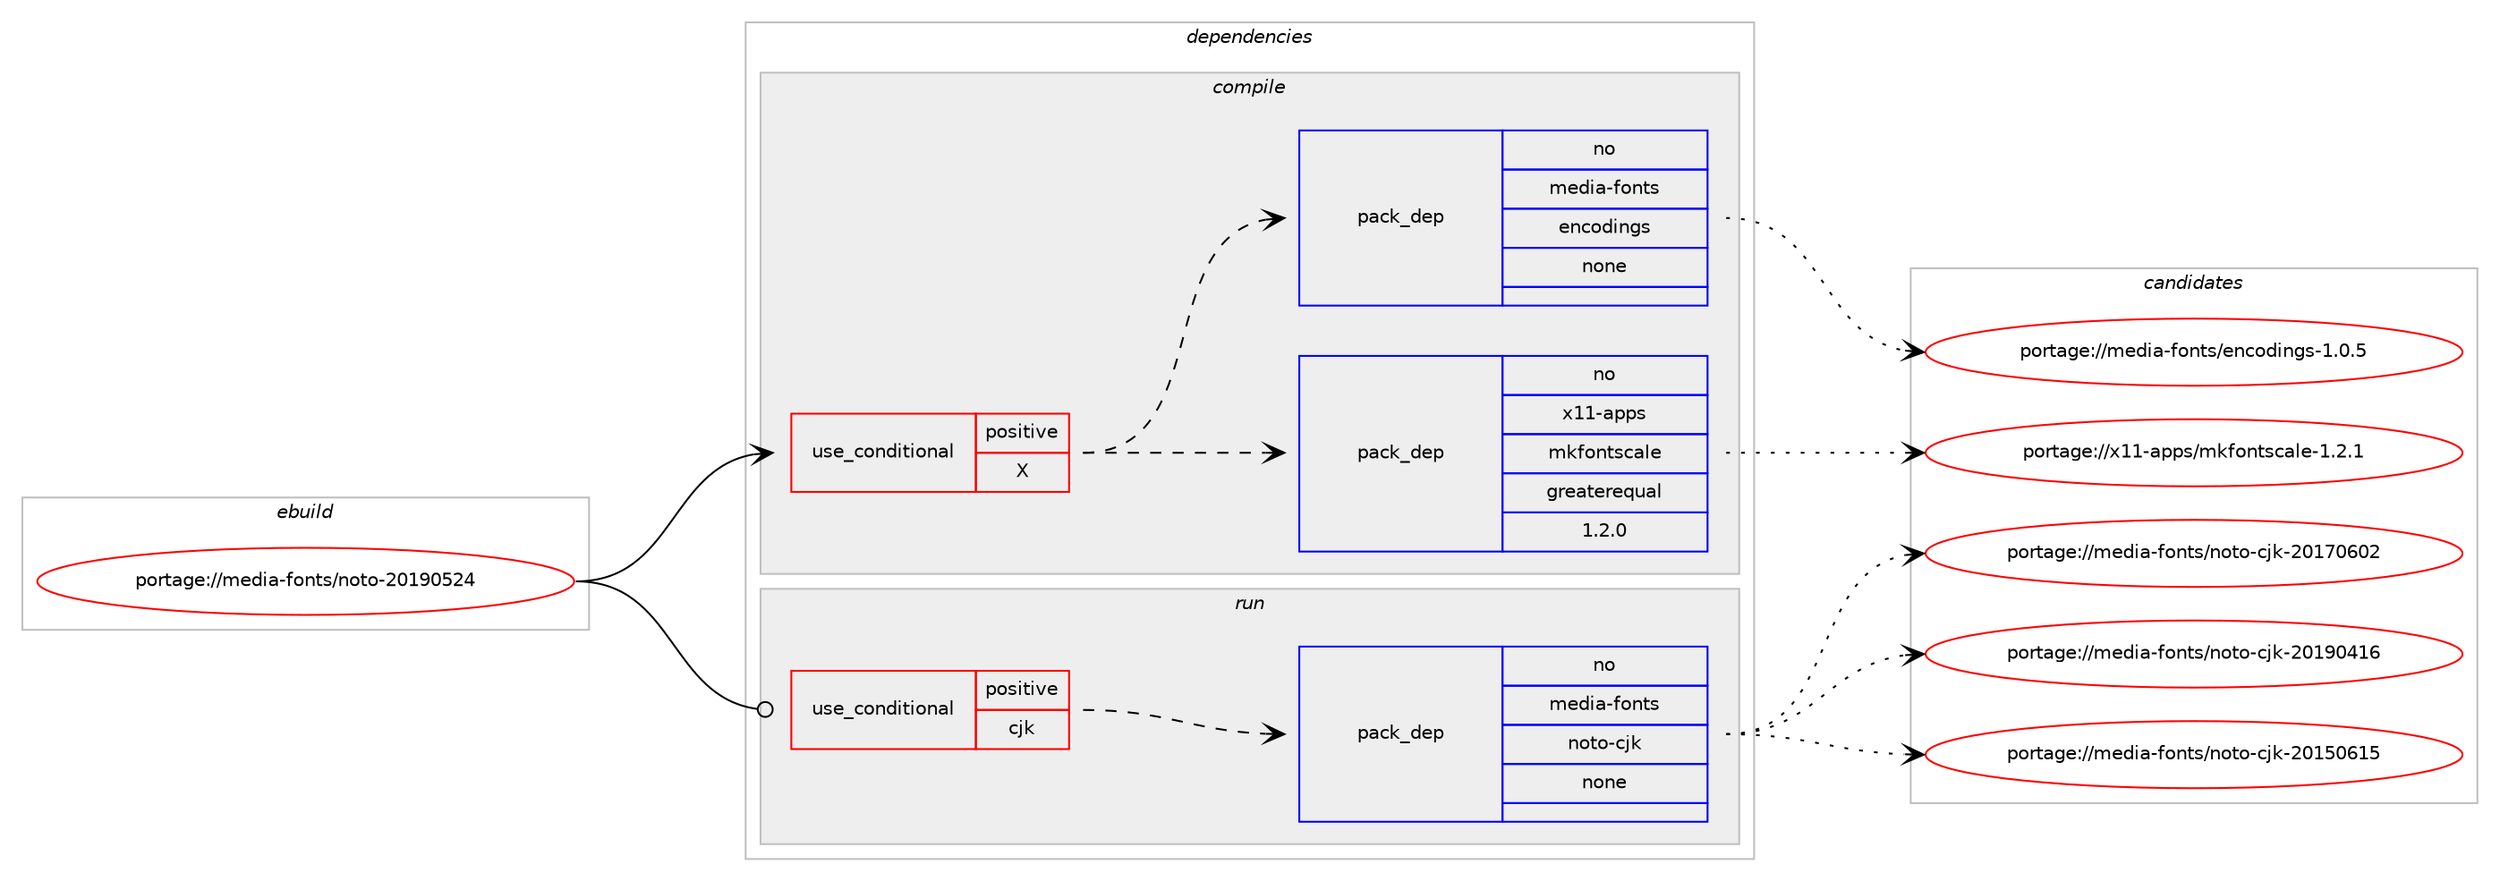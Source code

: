 digraph prolog {

# *************
# Graph options
# *************

newrank=true;
concentrate=true;
compound=true;
graph [rankdir=LR,fontname=Helvetica,fontsize=10,ranksep=1.5];#, ranksep=2.5, nodesep=0.2];
edge  [arrowhead=vee];
node  [fontname=Helvetica,fontsize=10];

# **********
# The ebuild
# **********

subgraph cluster_leftcol {
color=gray;
rank=same;
label=<<i>ebuild</i>>;
id [label="portage://media-fonts/noto-20190524", color=red, width=4, href="../media-fonts/noto-20190524.svg"];
}

# ****************
# The dependencies
# ****************

subgraph cluster_midcol {
color=gray;
label=<<i>dependencies</i>>;
subgraph cluster_compile {
fillcolor="#eeeeee";
style=filled;
label=<<i>compile</i>>;
subgraph cond77671 {
dependency310335 [label=<<TABLE BORDER="0" CELLBORDER="1" CELLSPACING="0" CELLPADDING="4"><TR><TD ROWSPAN="3" CELLPADDING="10">use_conditional</TD></TR><TR><TD>positive</TD></TR><TR><TD>X</TD></TR></TABLE>>, shape=none, color=red];
subgraph pack227655 {
dependency310336 [label=<<TABLE BORDER="0" CELLBORDER="1" CELLSPACING="0" CELLPADDING="4" WIDTH="220"><TR><TD ROWSPAN="6" CELLPADDING="30">pack_dep</TD></TR><TR><TD WIDTH="110">no</TD></TR><TR><TD>x11-apps</TD></TR><TR><TD>mkfontscale</TD></TR><TR><TD>greaterequal</TD></TR><TR><TD>1.2.0</TD></TR></TABLE>>, shape=none, color=blue];
}
dependency310335:e -> dependency310336:w [weight=20,style="dashed",arrowhead="vee"];
subgraph pack227656 {
dependency310337 [label=<<TABLE BORDER="0" CELLBORDER="1" CELLSPACING="0" CELLPADDING="4" WIDTH="220"><TR><TD ROWSPAN="6" CELLPADDING="30">pack_dep</TD></TR><TR><TD WIDTH="110">no</TD></TR><TR><TD>media-fonts</TD></TR><TR><TD>encodings</TD></TR><TR><TD>none</TD></TR><TR><TD></TD></TR></TABLE>>, shape=none, color=blue];
}
dependency310335:e -> dependency310337:w [weight=20,style="dashed",arrowhead="vee"];
}
id:e -> dependency310335:w [weight=20,style="solid",arrowhead="vee"];
}
subgraph cluster_compileandrun {
fillcolor="#eeeeee";
style=filled;
label=<<i>compile and run</i>>;
}
subgraph cluster_run {
fillcolor="#eeeeee";
style=filled;
label=<<i>run</i>>;
subgraph cond77672 {
dependency310338 [label=<<TABLE BORDER="0" CELLBORDER="1" CELLSPACING="0" CELLPADDING="4"><TR><TD ROWSPAN="3" CELLPADDING="10">use_conditional</TD></TR><TR><TD>positive</TD></TR><TR><TD>cjk</TD></TR></TABLE>>, shape=none, color=red];
subgraph pack227657 {
dependency310339 [label=<<TABLE BORDER="0" CELLBORDER="1" CELLSPACING="0" CELLPADDING="4" WIDTH="220"><TR><TD ROWSPAN="6" CELLPADDING="30">pack_dep</TD></TR><TR><TD WIDTH="110">no</TD></TR><TR><TD>media-fonts</TD></TR><TR><TD>noto-cjk</TD></TR><TR><TD>none</TD></TR><TR><TD></TD></TR></TABLE>>, shape=none, color=blue];
}
dependency310338:e -> dependency310339:w [weight=20,style="dashed",arrowhead="vee"];
}
id:e -> dependency310338:w [weight=20,style="solid",arrowhead="odot"];
}
}

# **************
# The candidates
# **************

subgraph cluster_choices {
rank=same;
color=gray;
label=<<i>candidates</i>>;

subgraph choice227655 {
color=black;
nodesep=1;
choiceportage12049494597112112115471091071021111101161159997108101454946504649 [label="portage://x11-apps/mkfontscale-1.2.1", color=red, width=4,href="../x11-apps/mkfontscale-1.2.1.svg"];
dependency310336:e -> choiceportage12049494597112112115471091071021111101161159997108101454946504649:w [style=dotted,weight="100"];
}
subgraph choice227656 {
color=black;
nodesep=1;
choiceportage10910110010597451021111101161154710111099111100105110103115454946484653 [label="portage://media-fonts/encodings-1.0.5", color=red, width=4,href="../media-fonts/encodings-1.0.5.svg"];
dependency310337:e -> choiceportage10910110010597451021111101161154710111099111100105110103115454946484653:w [style=dotted,weight="100"];
}
subgraph choice227657 {
color=black;
nodesep=1;
choiceportage1091011001059745102111110116115471101111161114599106107455048495348544953 [label="portage://media-fonts/noto-cjk-20150615", color=red, width=4,href="../media-fonts/noto-cjk-20150615.svg"];
choiceportage1091011001059745102111110116115471101111161114599106107455048495548544850 [label="portage://media-fonts/noto-cjk-20170602", color=red, width=4,href="../media-fonts/noto-cjk-20170602.svg"];
choiceportage1091011001059745102111110116115471101111161114599106107455048495748524954 [label="portage://media-fonts/noto-cjk-20190416", color=red, width=4,href="../media-fonts/noto-cjk-20190416.svg"];
dependency310339:e -> choiceportage1091011001059745102111110116115471101111161114599106107455048495348544953:w [style=dotted,weight="100"];
dependency310339:e -> choiceportage1091011001059745102111110116115471101111161114599106107455048495548544850:w [style=dotted,weight="100"];
dependency310339:e -> choiceportage1091011001059745102111110116115471101111161114599106107455048495748524954:w [style=dotted,weight="100"];
}
}

}
